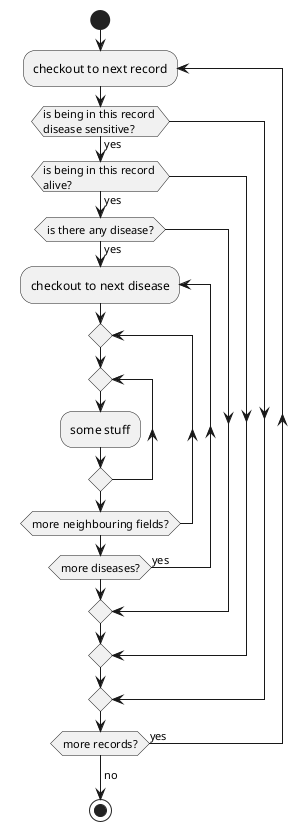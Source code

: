 @startuml infect_round_07052020

start

repeat :checkout to next record;
  if (is being in this record \ndisease sensitive?) then (yes)
    if (is being in this record \nalive?) then (yes)
        if (is there any disease?) then (yes)
            repeat :checkout to next disease;
                repeat
                    repeat
                    :some stuff;
                    repeat while
                repeat while(more neighbouring fields?);
            repeat while (more diseases?) is (yes)
        endif
    endif
  endif
repeat while (more records?) is (yes)
->no;
stop

@enduml